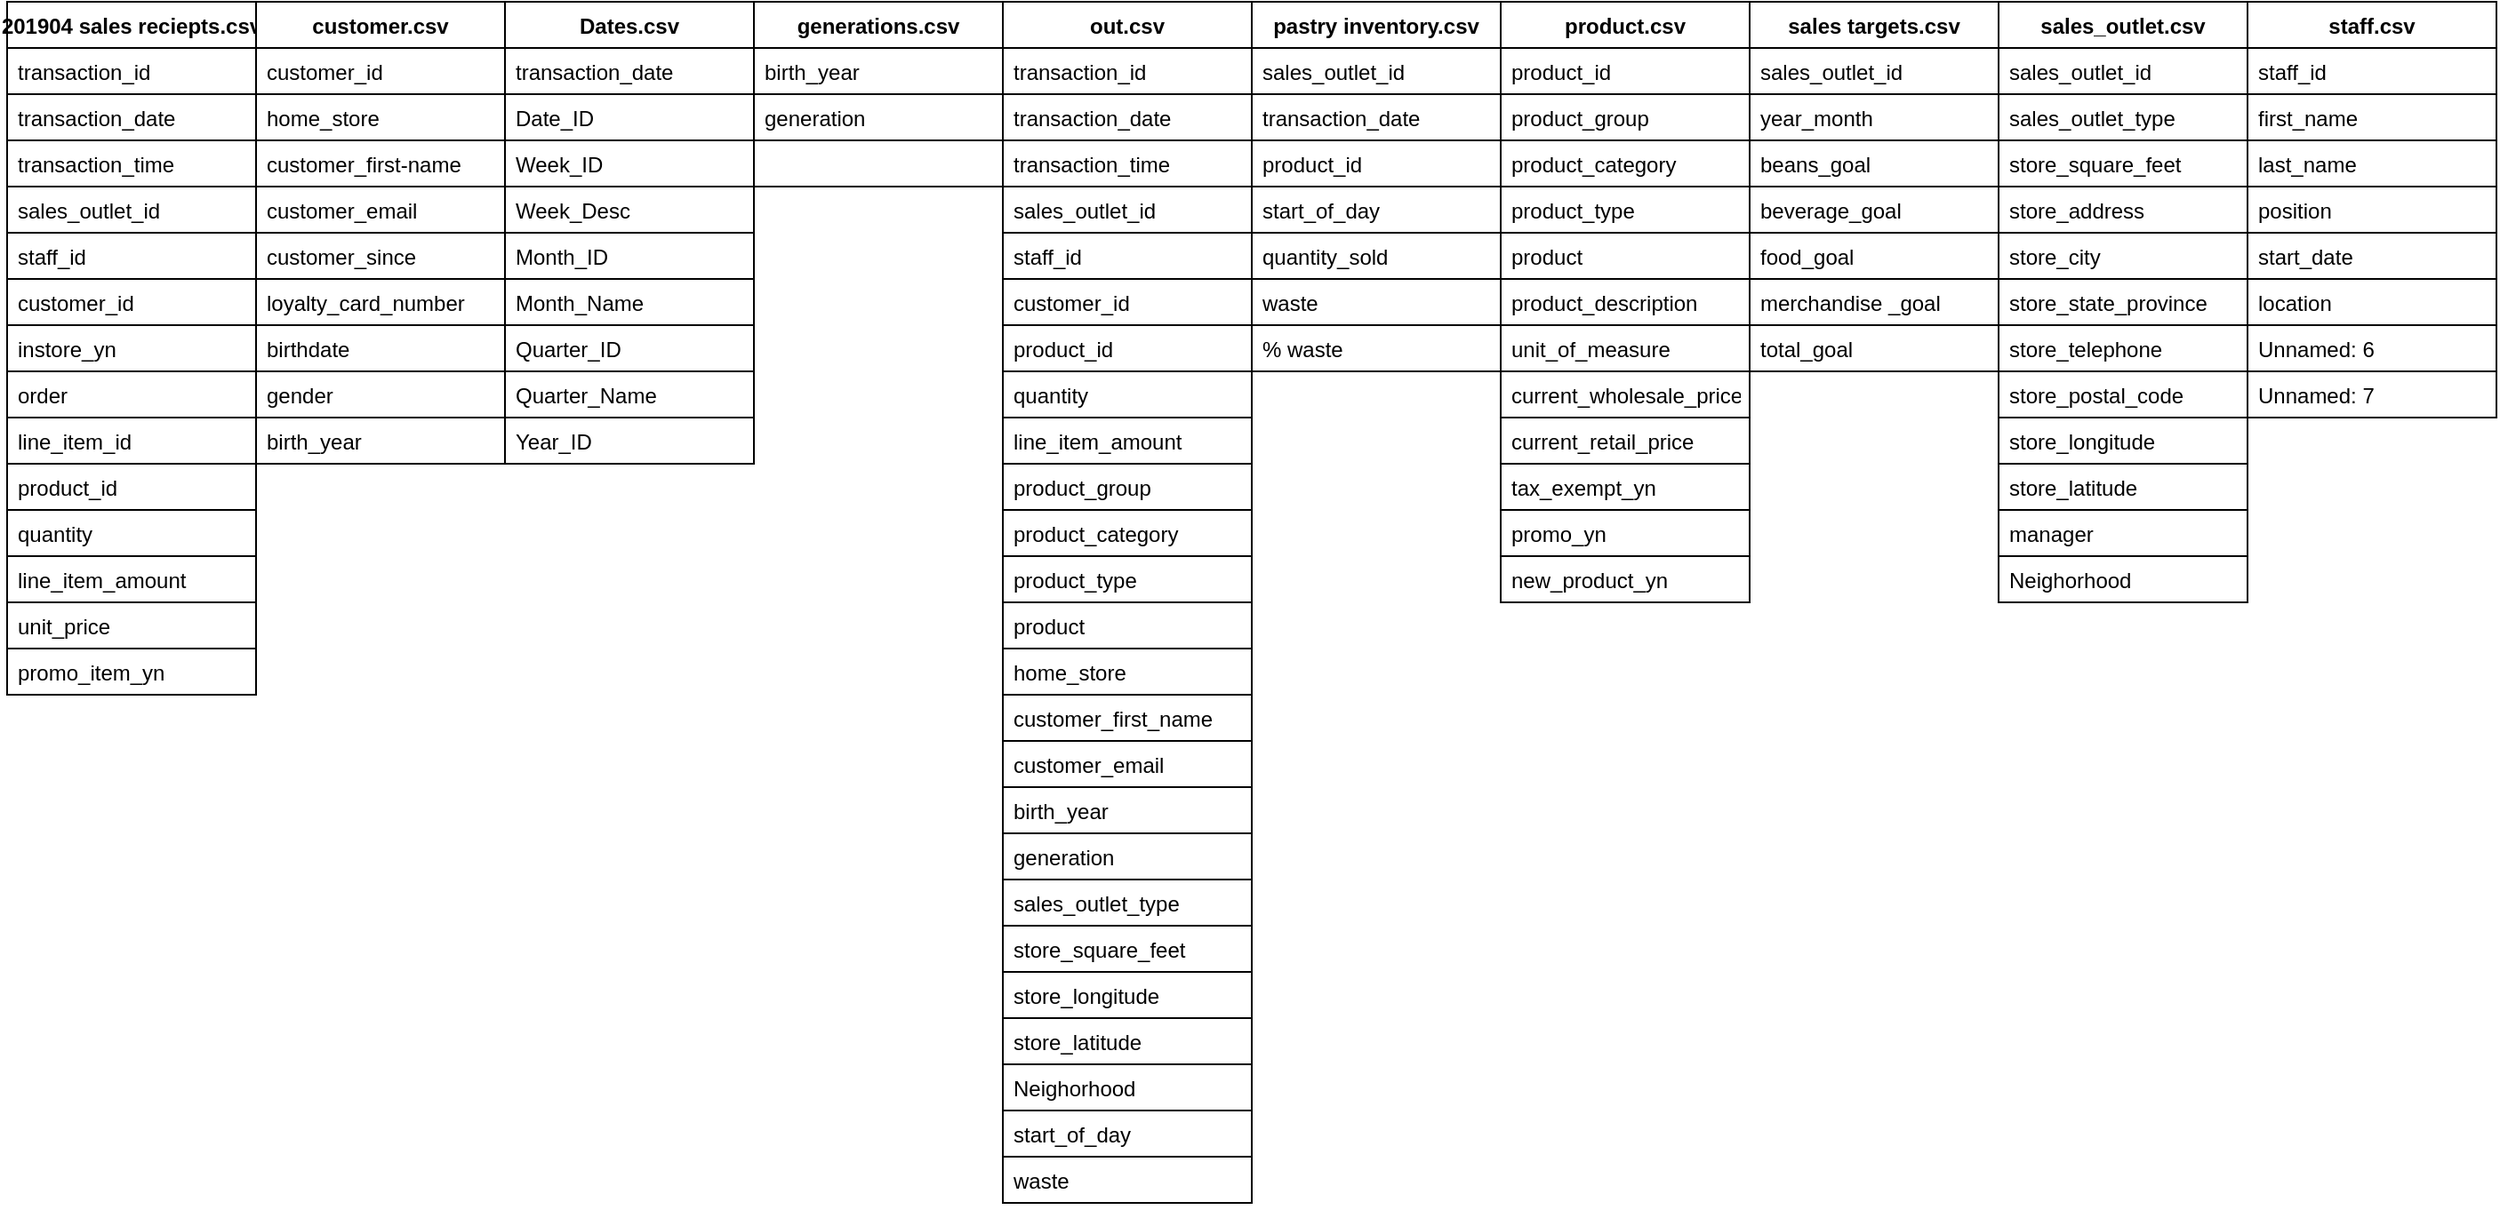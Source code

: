 <?xml version="1.0" ?>
<mxGraphModel dx="1422" dy="762" grid="1" gridSize="10" guides="1" tooltips="1" connect="1" arrows="1" fold="1" page="1" pageScale="1" pageWidth="850" pageHeight="1100" math="0" shadow="0">
	<root>
		<mxCell id="0"/>
		<mxCell id="1" parent="0"/>
		<mxCell parent="1" vertex="1" value="201904 sales reciepts.csv" id="id_201904 sales reciepts.csv" style="swimlane;fontStyle=1;align=center;verticalAlign=top;childLayout=stackLayout;horizontal=1;startSize=26;horizontalStack=0;resizeParent=1;resizeParentMax=0;resizeLast=0;collapsible=1;marginBottom=0;">
			<mxGeometry x="0" y="104" width="140" height="104" as="geometry"/>
		</mxCell>
		<mxCell id="id_201904 sales reciepts.csv-0" parent="id_201904 sales reciepts.csv" value="transaction_id" style="text;fillColor=none;align=left;verticalAlign=top;spacingLeft=4;spacingRight=4;overflow=hidden;rotatable=0;points=[[0,0.5],[1,0.5]];portConstraint=eastwest;strokeColor=#000000;" vertex="1">
			<mxGeometry y="26" width="140" height="26" as="geometry"/>
		</mxCell>
		<mxCell id="id_201904 sales reciepts.csv-1" parent="id_201904 sales reciepts.csv" value="transaction_date" style="text;fillColor=none;align=left;verticalAlign=top;spacingLeft=4;spacingRight=4;overflow=hidden;rotatable=0;points=[[0,0.5],[1,0.5]];portConstraint=eastwest;strokeColor=#000000;" vertex="1">
			<mxGeometry y="52" width="140" height="26" as="geometry"/>
		</mxCell>
		<mxCell id="id_201904 sales reciepts.csv-2" parent="id_201904 sales reciepts.csv" value="transaction_time" style="text;fillColor=none;align=left;verticalAlign=top;spacingLeft=4;spacingRight=4;overflow=hidden;rotatable=0;points=[[0,0.5],[1,0.5]];portConstraint=eastwest;strokeColor=#000000;" vertex="1">
			<mxGeometry y="78" width="140" height="26" as="geometry"/>
		</mxCell>
		<mxCell id="id_201904 sales reciepts.csv-3" parent="id_201904 sales reciepts.csv" value="sales_outlet_id" style="text;fillColor=none;align=left;verticalAlign=top;spacingLeft=4;spacingRight=4;overflow=hidden;rotatable=0;points=[[0,0.5],[1,0.5]];portConstraint=eastwest;strokeColor=#000000;" vertex="1">
			<mxGeometry y="104" width="140" height="26" as="geometry"/>
		</mxCell>
		<mxCell id="id_201904 sales reciepts.csv-4" parent="id_201904 sales reciepts.csv" value="staff_id" style="text;fillColor=none;align=left;verticalAlign=top;spacingLeft=4;spacingRight=4;overflow=hidden;rotatable=0;points=[[0,0.5],[1,0.5]];portConstraint=eastwest;strokeColor=#000000;" vertex="1">
			<mxGeometry y="130" width="140" height="26" as="geometry"/>
		</mxCell>
		<mxCell id="id_201904 sales reciepts.csv-5" parent="id_201904 sales reciepts.csv" value="customer_id" style="text;fillColor=none;align=left;verticalAlign=top;spacingLeft=4;spacingRight=4;overflow=hidden;rotatable=0;points=[[0,0.5],[1,0.5]];portConstraint=eastwest;strokeColor=#000000;" vertex="1">
			<mxGeometry y="156" width="140" height="26" as="geometry"/>
		</mxCell>
		<mxCell id="id_201904 sales reciepts.csv-6" parent="id_201904 sales reciepts.csv" value="instore_yn" style="text;fillColor=none;align=left;verticalAlign=top;spacingLeft=4;spacingRight=4;overflow=hidden;rotatable=0;points=[[0,0.5],[1,0.5]];portConstraint=eastwest;strokeColor=#000000;" vertex="1">
			<mxGeometry y="182" width="140" height="26" as="geometry"/>
		</mxCell>
		<mxCell id="id_201904 sales reciepts.csv-7" parent="id_201904 sales reciepts.csv" value="order" style="text;fillColor=none;align=left;verticalAlign=top;spacingLeft=4;spacingRight=4;overflow=hidden;rotatable=0;points=[[0,0.5],[1,0.5]];portConstraint=eastwest;strokeColor=#000000;" vertex="1">
			<mxGeometry y="208" width="140" height="26" as="geometry"/>
		</mxCell>
		<mxCell id="id_201904 sales reciepts.csv-8" parent="id_201904 sales reciepts.csv" value="line_item_id" style="text;fillColor=none;align=left;verticalAlign=top;spacingLeft=4;spacingRight=4;overflow=hidden;rotatable=0;points=[[0,0.5],[1,0.5]];portConstraint=eastwest;strokeColor=#000000;" vertex="1">
			<mxGeometry y="234" width="140" height="26" as="geometry"/>
		</mxCell>
		<mxCell id="id_201904 sales reciepts.csv-9" parent="id_201904 sales reciepts.csv" value="product_id" style="text;fillColor=none;align=left;verticalAlign=top;spacingLeft=4;spacingRight=4;overflow=hidden;rotatable=0;points=[[0,0.5],[1,0.5]];portConstraint=eastwest;strokeColor=#000000;" vertex="1">
			<mxGeometry y="260" width="140" height="26" as="geometry"/>
		</mxCell>
		<mxCell id="id_201904 sales reciepts.csv-10" parent="id_201904 sales reciepts.csv" value="quantity" style="text;fillColor=none;align=left;verticalAlign=top;spacingLeft=4;spacingRight=4;overflow=hidden;rotatable=0;points=[[0,0.5],[1,0.5]];portConstraint=eastwest;strokeColor=#000000;" vertex="1">
			<mxGeometry y="286" width="140" height="26" as="geometry"/>
		</mxCell>
		<mxCell id="id_201904 sales reciepts.csv-11" parent="id_201904 sales reciepts.csv" value="line_item_amount" style="text;fillColor=none;align=left;verticalAlign=top;spacingLeft=4;spacingRight=4;overflow=hidden;rotatable=0;points=[[0,0.5],[1,0.5]];portConstraint=eastwest;strokeColor=#000000;" vertex="1">
			<mxGeometry y="312" width="140" height="26" as="geometry"/>
		</mxCell>
		<mxCell id="id_201904 sales reciepts.csv-12" parent="id_201904 sales reciepts.csv" value="unit_price" style="text;fillColor=none;align=left;verticalAlign=top;spacingLeft=4;spacingRight=4;overflow=hidden;rotatable=0;points=[[0,0.5],[1,0.5]];portConstraint=eastwest;strokeColor=#000000;" vertex="1">
			<mxGeometry y="338" width="140" height="26" as="geometry"/>
		</mxCell>
		<mxCell id="id_201904 sales reciepts.csv-13" parent="id_201904 sales reciepts.csv" value="promo_item_yn" style="text;fillColor=none;align=left;verticalAlign=top;spacingLeft=4;spacingRight=4;overflow=hidden;rotatable=0;points=[[0,0.5],[1,0.5]];portConstraint=eastwest;strokeColor=#000000;" vertex="1">
			<mxGeometry y="364" width="140" height="26" as="geometry"/>
		</mxCell>
		<mxCell parent="1" vertex="1" value="customer.csv" id="id_customer.csv" style="swimlane;fontStyle=1;align=center;verticalAlign=top;childLayout=stackLayout;horizontal=1;startSize=26;horizontalStack=0;resizeParent=1;resizeParentMax=0;resizeLast=0;collapsible=1;marginBottom=0;">
			<mxGeometry x="140" y="104" width="140" height="104" as="geometry"/>
		</mxCell>
		<mxCell id="id_customer.csv-0" parent="id_customer.csv" value="customer_id" style="text;fillColor=none;align=left;verticalAlign=top;spacingLeft=4;spacingRight=4;overflow=hidden;rotatable=0;points=[[0,0.5],[1,0.5]];portConstraint=eastwest;strokeColor=#000000;" vertex="1">
			<mxGeometry y="26" width="140" height="26" as="geometry"/>
		</mxCell>
		<mxCell id="id_customer.csv-1" parent="id_customer.csv" value="home_store" style="text;fillColor=none;align=left;verticalAlign=top;spacingLeft=4;spacingRight=4;overflow=hidden;rotatable=0;points=[[0,0.5],[1,0.5]];portConstraint=eastwest;strokeColor=#000000;" vertex="1">
			<mxGeometry y="52" width="140" height="26" as="geometry"/>
		</mxCell>
		<mxCell id="id_customer.csv-2" parent="id_customer.csv" value="customer_first-name" style="text;fillColor=none;align=left;verticalAlign=top;spacingLeft=4;spacingRight=4;overflow=hidden;rotatable=0;points=[[0,0.5],[1,0.5]];portConstraint=eastwest;strokeColor=#000000;" vertex="1">
			<mxGeometry y="78" width="140" height="26" as="geometry"/>
		</mxCell>
		<mxCell id="id_customer.csv-3" parent="id_customer.csv" value="customer_email" style="text;fillColor=none;align=left;verticalAlign=top;spacingLeft=4;spacingRight=4;overflow=hidden;rotatable=0;points=[[0,0.5],[1,0.5]];portConstraint=eastwest;strokeColor=#000000;" vertex="1">
			<mxGeometry y="104" width="140" height="26" as="geometry"/>
		</mxCell>
		<mxCell id="id_customer.csv-4" parent="id_customer.csv" value="customer_since" style="text;fillColor=none;align=left;verticalAlign=top;spacingLeft=4;spacingRight=4;overflow=hidden;rotatable=0;points=[[0,0.5],[1,0.5]];portConstraint=eastwest;strokeColor=#000000;" vertex="1">
			<mxGeometry y="130" width="140" height="26" as="geometry"/>
		</mxCell>
		<mxCell id="id_customer.csv-5" parent="id_customer.csv" value="loyalty_card_number" style="text;fillColor=none;align=left;verticalAlign=top;spacingLeft=4;spacingRight=4;overflow=hidden;rotatable=0;points=[[0,0.5],[1,0.5]];portConstraint=eastwest;strokeColor=#000000;" vertex="1">
			<mxGeometry y="156" width="140" height="26" as="geometry"/>
		</mxCell>
		<mxCell id="id_customer.csv-6" parent="id_customer.csv" value="birthdate" style="text;fillColor=none;align=left;verticalAlign=top;spacingLeft=4;spacingRight=4;overflow=hidden;rotatable=0;points=[[0,0.5],[1,0.5]];portConstraint=eastwest;strokeColor=#000000;" vertex="1">
			<mxGeometry y="182" width="140" height="26" as="geometry"/>
		</mxCell>
		<mxCell id="id_customer.csv-7" parent="id_customer.csv" value="gender" style="text;fillColor=none;align=left;verticalAlign=top;spacingLeft=4;spacingRight=4;overflow=hidden;rotatable=0;points=[[0,0.5],[1,0.5]];portConstraint=eastwest;strokeColor=#000000;" vertex="1">
			<mxGeometry y="208" width="140" height="26" as="geometry"/>
		</mxCell>
		<mxCell id="id_customer.csv-8" parent="id_customer.csv" value="birth_year" style="text;fillColor=none;align=left;verticalAlign=top;spacingLeft=4;spacingRight=4;overflow=hidden;rotatable=0;points=[[0,0.5],[1,0.5]];portConstraint=eastwest;strokeColor=#000000;" vertex="1">
			<mxGeometry y="234" width="140" height="26" as="geometry"/>
		</mxCell>
		<mxCell parent="1" vertex="1" value="Dates.csv" id="id_Dates.csv" style="swimlane;fontStyle=1;align=center;verticalAlign=top;childLayout=stackLayout;horizontal=1;startSize=26;horizontalStack=0;resizeParent=1;resizeParentMax=0;resizeLast=0;collapsible=1;marginBottom=0;">
			<mxGeometry x="280" y="104" width="140" height="104" as="geometry"/>
		</mxCell>
		<mxCell id="id_Dates.csv-0" parent="id_Dates.csv" value="transaction_date" style="text;fillColor=none;align=left;verticalAlign=top;spacingLeft=4;spacingRight=4;overflow=hidden;rotatable=0;points=[[0,0.5],[1,0.5]];portConstraint=eastwest;strokeColor=#000000;" vertex="1">
			<mxGeometry y="26" width="140" height="26" as="geometry"/>
		</mxCell>
		<mxCell id="id_Dates.csv-1" parent="id_Dates.csv" value="Date_ID" style="text;fillColor=none;align=left;verticalAlign=top;spacingLeft=4;spacingRight=4;overflow=hidden;rotatable=0;points=[[0,0.5],[1,0.5]];portConstraint=eastwest;strokeColor=#000000;" vertex="1">
			<mxGeometry y="52" width="140" height="26" as="geometry"/>
		</mxCell>
		<mxCell id="id_Dates.csv-2" parent="id_Dates.csv" value="Week_ID" style="text;fillColor=none;align=left;verticalAlign=top;spacingLeft=4;spacingRight=4;overflow=hidden;rotatable=0;points=[[0,0.5],[1,0.5]];portConstraint=eastwest;strokeColor=#000000;" vertex="1">
			<mxGeometry y="78" width="140" height="26" as="geometry"/>
		</mxCell>
		<mxCell id="id_Dates.csv-3" parent="id_Dates.csv" value="Week_Desc" style="text;fillColor=none;align=left;verticalAlign=top;spacingLeft=4;spacingRight=4;overflow=hidden;rotatable=0;points=[[0,0.5],[1,0.5]];portConstraint=eastwest;strokeColor=#000000;" vertex="1">
			<mxGeometry y="104" width="140" height="26" as="geometry"/>
		</mxCell>
		<mxCell id="id_Dates.csv-4" parent="id_Dates.csv" value="Month_ID" style="text;fillColor=none;align=left;verticalAlign=top;spacingLeft=4;spacingRight=4;overflow=hidden;rotatable=0;points=[[0,0.5],[1,0.5]];portConstraint=eastwest;strokeColor=#000000;" vertex="1">
			<mxGeometry y="130" width="140" height="26" as="geometry"/>
		</mxCell>
		<mxCell id="id_Dates.csv-5" parent="id_Dates.csv" value="Month_Name" style="text;fillColor=none;align=left;verticalAlign=top;spacingLeft=4;spacingRight=4;overflow=hidden;rotatable=0;points=[[0,0.5],[1,0.5]];portConstraint=eastwest;strokeColor=#000000;" vertex="1">
			<mxGeometry y="156" width="140" height="26" as="geometry"/>
		</mxCell>
		<mxCell id="id_Dates.csv-6" parent="id_Dates.csv" value="Quarter_ID" style="text;fillColor=none;align=left;verticalAlign=top;spacingLeft=4;spacingRight=4;overflow=hidden;rotatable=0;points=[[0,0.5],[1,0.5]];portConstraint=eastwest;strokeColor=#000000;" vertex="1">
			<mxGeometry y="182" width="140" height="26" as="geometry"/>
		</mxCell>
		<mxCell id="id_Dates.csv-7" parent="id_Dates.csv" value="Quarter_Name" style="text;fillColor=none;align=left;verticalAlign=top;spacingLeft=4;spacingRight=4;overflow=hidden;rotatable=0;points=[[0,0.5],[1,0.5]];portConstraint=eastwest;strokeColor=#000000;" vertex="1">
			<mxGeometry y="208" width="140" height="26" as="geometry"/>
		</mxCell>
		<mxCell id="id_Dates.csv-8" parent="id_Dates.csv" value="Year_ID" style="text;fillColor=none;align=left;verticalAlign=top;spacingLeft=4;spacingRight=4;overflow=hidden;rotatable=0;points=[[0,0.5],[1,0.5]];portConstraint=eastwest;strokeColor=#000000;" vertex="1">
			<mxGeometry y="234" width="140" height="26" as="geometry"/>
		</mxCell>
		<mxCell parent="1" vertex="1" value="generations.csv" id="id_generations.csv" style="swimlane;fontStyle=1;align=center;verticalAlign=top;childLayout=stackLayout;horizontal=1;startSize=26;horizontalStack=0;resizeParent=1;resizeParentMax=0;resizeLast=0;collapsible=1;marginBottom=0;">
			<mxGeometry x="420" y="104" width="140" height="104" as="geometry"/>
		</mxCell>
		<mxCell id="id_generations.csv-0" parent="id_generations.csv" value="birth_year" style="text;fillColor=none;align=left;verticalAlign=top;spacingLeft=4;spacingRight=4;overflow=hidden;rotatable=0;points=[[0,0.5],[1,0.5]];portConstraint=eastwest;strokeColor=#000000;" vertex="1">
			<mxGeometry y="26" width="140" height="26" as="geometry"/>
		</mxCell>
		<mxCell id="id_generations.csv-1" parent="id_generations.csv" value="generation" style="text;fillColor=none;align=left;verticalAlign=top;spacingLeft=4;spacingRight=4;overflow=hidden;rotatable=0;points=[[0,0.5],[1,0.5]];portConstraint=eastwest;strokeColor=#000000;" vertex="1">
			<mxGeometry y="52" width="140" height="26" as="geometry"/>
		</mxCell>
		<mxCell parent="1" vertex="1" value="out.csv" id="id_out.csv" style="swimlane;fontStyle=1;align=center;verticalAlign=top;childLayout=stackLayout;horizontal=1;startSize=26;horizontalStack=0;resizeParent=1;resizeParentMax=0;resizeLast=0;collapsible=1;marginBottom=0;">
			<mxGeometry x="560" y="104" width="140" height="104" as="geometry"/>
		</mxCell>
		<mxCell id="id_out.csv-0" parent="id_out.csv" value="transaction_id" style="text;fillColor=none;align=left;verticalAlign=top;spacingLeft=4;spacingRight=4;overflow=hidden;rotatable=0;points=[[0,0.5],[1,0.5]];portConstraint=eastwest;strokeColor=#000000;" vertex="1">
			<mxGeometry y="26" width="140" height="26" as="geometry"/>
		</mxCell>
		<mxCell id="id_out.csv-1" parent="id_out.csv" value="transaction_date" style="text;fillColor=none;align=left;verticalAlign=top;spacingLeft=4;spacingRight=4;overflow=hidden;rotatable=0;points=[[0,0.5],[1,0.5]];portConstraint=eastwest;strokeColor=#000000;" vertex="1">
			<mxGeometry y="52" width="140" height="26" as="geometry"/>
		</mxCell>
		<mxCell id="id_out.csv-2" parent="id_out.csv" value="transaction_time" style="text;fillColor=none;align=left;verticalAlign=top;spacingLeft=4;spacingRight=4;overflow=hidden;rotatable=0;points=[[0,0.5],[1,0.5]];portConstraint=eastwest;strokeColor=#000000;" vertex="1">
			<mxGeometry y="78" width="140" height="26" as="geometry"/>
		</mxCell>
		<mxCell id="id_out.csv-3" parent="id_out.csv" value="sales_outlet_id" style="text;fillColor=none;align=left;verticalAlign=top;spacingLeft=4;spacingRight=4;overflow=hidden;rotatable=0;points=[[0,0.5],[1,0.5]];portConstraint=eastwest;strokeColor=#000000;" vertex="1">
			<mxGeometry y="104" width="140" height="26" as="geometry"/>
		</mxCell>
		<mxCell id="id_out.csv-4" parent="id_out.csv" value="staff_id" style="text;fillColor=none;align=left;verticalAlign=top;spacingLeft=4;spacingRight=4;overflow=hidden;rotatable=0;points=[[0,0.5],[1,0.5]];portConstraint=eastwest;strokeColor=#000000;" vertex="1">
			<mxGeometry y="130" width="140" height="26" as="geometry"/>
		</mxCell>
		<mxCell id="id_out.csv-5" parent="id_out.csv" value="customer_id" style="text;fillColor=none;align=left;verticalAlign=top;spacingLeft=4;spacingRight=4;overflow=hidden;rotatable=0;points=[[0,0.5],[1,0.5]];portConstraint=eastwest;strokeColor=#000000;" vertex="1">
			<mxGeometry y="156" width="140" height="26" as="geometry"/>
		</mxCell>
		<mxCell id="id_out.csv-6" parent="id_out.csv" value="product_id" style="text;fillColor=none;align=left;verticalAlign=top;spacingLeft=4;spacingRight=4;overflow=hidden;rotatable=0;points=[[0,0.5],[1,0.5]];portConstraint=eastwest;strokeColor=#000000;" vertex="1">
			<mxGeometry y="182" width="140" height="26" as="geometry"/>
		</mxCell>
		<mxCell id="id_out.csv-7" parent="id_out.csv" value="quantity" style="text;fillColor=none;align=left;verticalAlign=top;spacingLeft=4;spacingRight=4;overflow=hidden;rotatable=0;points=[[0,0.5],[1,0.5]];portConstraint=eastwest;strokeColor=#000000;" vertex="1">
			<mxGeometry y="208" width="140" height="26" as="geometry"/>
		</mxCell>
		<mxCell id="id_out.csv-8" parent="id_out.csv" value="line_item_amount" style="text;fillColor=none;align=left;verticalAlign=top;spacingLeft=4;spacingRight=4;overflow=hidden;rotatable=0;points=[[0,0.5],[1,0.5]];portConstraint=eastwest;strokeColor=#000000;" vertex="1">
			<mxGeometry y="234" width="140" height="26" as="geometry"/>
		</mxCell>
		<mxCell id="id_out.csv-9" parent="id_out.csv" value="product_group" style="text;fillColor=none;align=left;verticalAlign=top;spacingLeft=4;spacingRight=4;overflow=hidden;rotatable=0;points=[[0,0.5],[1,0.5]];portConstraint=eastwest;strokeColor=#000000;" vertex="1">
			<mxGeometry y="260" width="140" height="26" as="geometry"/>
		</mxCell>
		<mxCell id="id_out.csv-10" parent="id_out.csv" value="product_category" style="text;fillColor=none;align=left;verticalAlign=top;spacingLeft=4;spacingRight=4;overflow=hidden;rotatable=0;points=[[0,0.5],[1,0.5]];portConstraint=eastwest;strokeColor=#000000;" vertex="1">
			<mxGeometry y="286" width="140" height="26" as="geometry"/>
		</mxCell>
		<mxCell id="id_out.csv-11" parent="id_out.csv" value="product_type" style="text;fillColor=none;align=left;verticalAlign=top;spacingLeft=4;spacingRight=4;overflow=hidden;rotatable=0;points=[[0,0.5],[1,0.5]];portConstraint=eastwest;strokeColor=#000000;" vertex="1">
			<mxGeometry y="312" width="140" height="26" as="geometry"/>
		</mxCell>
		<mxCell id="id_out.csv-12" parent="id_out.csv" value="product" style="text;fillColor=none;align=left;verticalAlign=top;spacingLeft=4;spacingRight=4;overflow=hidden;rotatable=0;points=[[0,0.5],[1,0.5]];portConstraint=eastwest;strokeColor=#000000;" vertex="1">
			<mxGeometry y="338" width="140" height="26" as="geometry"/>
		</mxCell>
		<mxCell id="id_out.csv-13" parent="id_out.csv" value="home_store" style="text;fillColor=none;align=left;verticalAlign=top;spacingLeft=4;spacingRight=4;overflow=hidden;rotatable=0;points=[[0,0.5],[1,0.5]];portConstraint=eastwest;strokeColor=#000000;" vertex="1">
			<mxGeometry y="364" width="140" height="26" as="geometry"/>
		</mxCell>
		<mxCell id="id_out.csv-14" parent="id_out.csv" value="customer_first_name" style="text;fillColor=none;align=left;verticalAlign=top;spacingLeft=4;spacingRight=4;overflow=hidden;rotatable=0;points=[[0,0.5],[1,0.5]];portConstraint=eastwest;strokeColor=#000000;" vertex="1">
			<mxGeometry y="390" width="140" height="26" as="geometry"/>
		</mxCell>
		<mxCell id="id_out.csv-15" parent="id_out.csv" value="customer_email" style="text;fillColor=none;align=left;verticalAlign=top;spacingLeft=4;spacingRight=4;overflow=hidden;rotatable=0;points=[[0,0.5],[1,0.5]];portConstraint=eastwest;strokeColor=#000000;" vertex="1">
			<mxGeometry y="416" width="140" height="26" as="geometry"/>
		</mxCell>
		<mxCell id="id_out.csv-16" parent="id_out.csv" value="birth_year" style="text;fillColor=none;align=left;verticalAlign=top;spacingLeft=4;spacingRight=4;overflow=hidden;rotatable=0;points=[[0,0.5],[1,0.5]];portConstraint=eastwest;strokeColor=#000000;" vertex="1">
			<mxGeometry y="442" width="140" height="26" as="geometry"/>
		</mxCell>
		<mxCell id="id_out.csv-17" parent="id_out.csv" value="generation" style="text;fillColor=none;align=left;verticalAlign=top;spacingLeft=4;spacingRight=4;overflow=hidden;rotatable=0;points=[[0,0.5],[1,0.5]];portConstraint=eastwest;strokeColor=#000000;" vertex="1">
			<mxGeometry y="468" width="140" height="26" as="geometry"/>
		</mxCell>
		<mxCell id="id_out.csv-18" parent="id_out.csv" value="sales_outlet_type" style="text;fillColor=none;align=left;verticalAlign=top;spacingLeft=4;spacingRight=4;overflow=hidden;rotatable=0;points=[[0,0.5],[1,0.5]];portConstraint=eastwest;strokeColor=#000000;" vertex="1">
			<mxGeometry y="494" width="140" height="26" as="geometry"/>
		</mxCell>
		<mxCell id="id_out.csv-19" parent="id_out.csv" value="store_square_feet" style="text;fillColor=none;align=left;verticalAlign=top;spacingLeft=4;spacingRight=4;overflow=hidden;rotatable=0;points=[[0,0.5],[1,0.5]];portConstraint=eastwest;strokeColor=#000000;" vertex="1">
			<mxGeometry y="520" width="140" height="26" as="geometry"/>
		</mxCell>
		<mxCell id="id_out.csv-20" parent="id_out.csv" value="store_longitude" style="text;fillColor=none;align=left;verticalAlign=top;spacingLeft=4;spacingRight=4;overflow=hidden;rotatable=0;points=[[0,0.5],[1,0.5]];portConstraint=eastwest;strokeColor=#000000;" vertex="1">
			<mxGeometry y="546" width="140" height="26" as="geometry"/>
		</mxCell>
		<mxCell id="id_out.csv-21" parent="id_out.csv" value="store_latitude" style="text;fillColor=none;align=left;verticalAlign=top;spacingLeft=4;spacingRight=4;overflow=hidden;rotatable=0;points=[[0,0.5],[1,0.5]];portConstraint=eastwest;strokeColor=#000000;" vertex="1">
			<mxGeometry y="572" width="140" height="26" as="geometry"/>
		</mxCell>
		<mxCell id="id_out.csv-22" parent="id_out.csv" value="Neighorhood" style="text;fillColor=none;align=left;verticalAlign=top;spacingLeft=4;spacingRight=4;overflow=hidden;rotatable=0;points=[[0,0.5],[1,0.5]];portConstraint=eastwest;strokeColor=#000000;" vertex="1">
			<mxGeometry y="598" width="140" height="26" as="geometry"/>
		</mxCell>
		<mxCell id="id_out.csv-23" parent="id_out.csv" value="start_of_day" style="text;fillColor=none;align=left;verticalAlign=top;spacingLeft=4;spacingRight=4;overflow=hidden;rotatable=0;points=[[0,0.5],[1,0.5]];portConstraint=eastwest;strokeColor=#000000;" vertex="1">
			<mxGeometry y="624" width="140" height="26" as="geometry"/>
		</mxCell>
		<mxCell id="id_out.csv-24" parent="id_out.csv" value="waste" style="text;fillColor=none;align=left;verticalAlign=top;spacingLeft=4;spacingRight=4;overflow=hidden;rotatable=0;points=[[0,0.5],[1,0.5]];portConstraint=eastwest;strokeColor=#000000;" vertex="1">
			<mxGeometry y="650" width="140" height="26" as="geometry"/>
		</mxCell>
		<mxCell parent="1" vertex="1" value="pastry inventory.csv" id="id_pastry inventory.csv" style="swimlane;fontStyle=1;align=center;verticalAlign=top;childLayout=stackLayout;horizontal=1;startSize=26;horizontalStack=0;resizeParent=1;resizeParentMax=0;resizeLast=0;collapsible=1;marginBottom=0;">
			<mxGeometry x="700" y="104" width="140" height="104" as="geometry"/>
		</mxCell>
		<mxCell id="id_pastry inventory.csv-0" parent="id_pastry inventory.csv" value="sales_outlet_id" style="text;fillColor=none;align=left;verticalAlign=top;spacingLeft=4;spacingRight=4;overflow=hidden;rotatable=0;points=[[0,0.5],[1,0.5]];portConstraint=eastwest;strokeColor=#000000;" vertex="1">
			<mxGeometry y="26" width="140" height="26" as="geometry"/>
		</mxCell>
		<mxCell id="id_pastry inventory.csv-1" parent="id_pastry inventory.csv" value="transaction_date" style="text;fillColor=none;align=left;verticalAlign=top;spacingLeft=4;spacingRight=4;overflow=hidden;rotatable=0;points=[[0,0.5],[1,0.5]];portConstraint=eastwest;strokeColor=#000000;" vertex="1">
			<mxGeometry y="52" width="140" height="26" as="geometry"/>
		</mxCell>
		<mxCell id="id_pastry inventory.csv-2" parent="id_pastry inventory.csv" value="product_id" style="text;fillColor=none;align=left;verticalAlign=top;spacingLeft=4;spacingRight=4;overflow=hidden;rotatable=0;points=[[0,0.5],[1,0.5]];portConstraint=eastwest;strokeColor=#000000;" vertex="1">
			<mxGeometry y="78" width="140" height="26" as="geometry"/>
		</mxCell>
		<mxCell id="id_pastry inventory.csv-3" parent="id_pastry inventory.csv" value="start_of_day" style="text;fillColor=none;align=left;verticalAlign=top;spacingLeft=4;spacingRight=4;overflow=hidden;rotatable=0;points=[[0,0.5],[1,0.5]];portConstraint=eastwest;strokeColor=#000000;" vertex="1">
			<mxGeometry y="104" width="140" height="26" as="geometry"/>
		</mxCell>
		<mxCell id="id_pastry inventory.csv-4" parent="id_pastry inventory.csv" value="quantity_sold" style="text;fillColor=none;align=left;verticalAlign=top;spacingLeft=4;spacingRight=4;overflow=hidden;rotatable=0;points=[[0,0.5],[1,0.5]];portConstraint=eastwest;strokeColor=#000000;" vertex="1">
			<mxGeometry y="130" width="140" height="26" as="geometry"/>
		</mxCell>
		<mxCell id="id_pastry inventory.csv-5" parent="id_pastry inventory.csv" value="waste" style="text;fillColor=none;align=left;verticalAlign=top;spacingLeft=4;spacingRight=4;overflow=hidden;rotatable=0;points=[[0,0.5],[1,0.5]];portConstraint=eastwest;strokeColor=#000000;" vertex="1">
			<mxGeometry y="156" width="140" height="26" as="geometry"/>
		</mxCell>
		<mxCell id="id_pastry inventory.csv-6" parent="id_pastry inventory.csv" value="% waste" style="text;fillColor=none;align=left;verticalAlign=top;spacingLeft=4;spacingRight=4;overflow=hidden;rotatable=0;points=[[0,0.5],[1,0.5]];portConstraint=eastwest;strokeColor=#000000;" vertex="1">
			<mxGeometry y="182" width="140" height="26" as="geometry"/>
		</mxCell>
		<mxCell parent="1" vertex="1" value="product.csv" id="id_product.csv" style="swimlane;fontStyle=1;align=center;verticalAlign=top;childLayout=stackLayout;horizontal=1;startSize=26;horizontalStack=0;resizeParent=1;resizeParentMax=0;resizeLast=0;collapsible=1;marginBottom=0;">
			<mxGeometry x="840" y="104" width="140" height="104" as="geometry"/>
		</mxCell>
		<mxCell id="id_product.csv-0" parent="id_product.csv" value="product_id" style="text;fillColor=none;align=left;verticalAlign=top;spacingLeft=4;spacingRight=4;overflow=hidden;rotatable=0;points=[[0,0.5],[1,0.5]];portConstraint=eastwest;strokeColor=#000000;" vertex="1">
			<mxGeometry y="26" width="140" height="26" as="geometry"/>
		</mxCell>
		<mxCell id="id_product.csv-1" parent="id_product.csv" value="product_group" style="text;fillColor=none;align=left;verticalAlign=top;spacingLeft=4;spacingRight=4;overflow=hidden;rotatable=0;points=[[0,0.5],[1,0.5]];portConstraint=eastwest;strokeColor=#000000;" vertex="1">
			<mxGeometry y="52" width="140" height="26" as="geometry"/>
		</mxCell>
		<mxCell id="id_product.csv-2" parent="id_product.csv" value="product_category" style="text;fillColor=none;align=left;verticalAlign=top;spacingLeft=4;spacingRight=4;overflow=hidden;rotatable=0;points=[[0,0.5],[1,0.5]];portConstraint=eastwest;strokeColor=#000000;" vertex="1">
			<mxGeometry y="78" width="140" height="26" as="geometry"/>
		</mxCell>
		<mxCell id="id_product.csv-3" parent="id_product.csv" value="product_type" style="text;fillColor=none;align=left;verticalAlign=top;spacingLeft=4;spacingRight=4;overflow=hidden;rotatable=0;points=[[0,0.5],[1,0.5]];portConstraint=eastwest;strokeColor=#000000;" vertex="1">
			<mxGeometry y="104" width="140" height="26" as="geometry"/>
		</mxCell>
		<mxCell id="id_product.csv-4" parent="id_product.csv" value="product" style="text;fillColor=none;align=left;verticalAlign=top;spacingLeft=4;spacingRight=4;overflow=hidden;rotatable=0;points=[[0,0.5],[1,0.5]];portConstraint=eastwest;strokeColor=#000000;" vertex="1">
			<mxGeometry y="130" width="140" height="26" as="geometry"/>
		</mxCell>
		<mxCell id="id_product.csv-5" parent="id_product.csv" value="product_description" style="text;fillColor=none;align=left;verticalAlign=top;spacingLeft=4;spacingRight=4;overflow=hidden;rotatable=0;points=[[0,0.5],[1,0.5]];portConstraint=eastwest;strokeColor=#000000;" vertex="1">
			<mxGeometry y="156" width="140" height="26" as="geometry"/>
		</mxCell>
		<mxCell id="id_product.csv-6" parent="id_product.csv" value="unit_of_measure" style="text;fillColor=none;align=left;verticalAlign=top;spacingLeft=4;spacingRight=4;overflow=hidden;rotatable=0;points=[[0,0.5],[1,0.5]];portConstraint=eastwest;strokeColor=#000000;" vertex="1">
			<mxGeometry y="182" width="140" height="26" as="geometry"/>
		</mxCell>
		<mxCell id="id_product.csv-7" parent="id_product.csv" value="current_wholesale_price" style="text;fillColor=none;align=left;verticalAlign=top;spacingLeft=4;spacingRight=4;overflow=hidden;rotatable=0;points=[[0,0.5],[1,0.5]];portConstraint=eastwest;strokeColor=#000000;" vertex="1">
			<mxGeometry y="208" width="140" height="26" as="geometry"/>
		</mxCell>
		<mxCell id="id_product.csv-8" parent="id_product.csv" value="current_retail_price" style="text;fillColor=none;align=left;verticalAlign=top;spacingLeft=4;spacingRight=4;overflow=hidden;rotatable=0;points=[[0,0.5],[1,0.5]];portConstraint=eastwest;strokeColor=#000000;" vertex="1">
			<mxGeometry y="234" width="140" height="26" as="geometry"/>
		</mxCell>
		<mxCell id="id_product.csv-9" parent="id_product.csv" value="tax_exempt_yn" style="text;fillColor=none;align=left;verticalAlign=top;spacingLeft=4;spacingRight=4;overflow=hidden;rotatable=0;points=[[0,0.5],[1,0.5]];portConstraint=eastwest;strokeColor=#000000;" vertex="1">
			<mxGeometry y="260" width="140" height="26" as="geometry"/>
		</mxCell>
		<mxCell id="id_product.csv-10" parent="id_product.csv" value="promo_yn" style="text;fillColor=none;align=left;verticalAlign=top;spacingLeft=4;spacingRight=4;overflow=hidden;rotatable=0;points=[[0,0.5],[1,0.5]];portConstraint=eastwest;strokeColor=#000000;" vertex="1">
			<mxGeometry y="286" width="140" height="26" as="geometry"/>
		</mxCell>
		<mxCell id="id_product.csv-11" parent="id_product.csv" value="new_product_yn" style="text;fillColor=none;align=left;verticalAlign=top;spacingLeft=4;spacingRight=4;overflow=hidden;rotatable=0;points=[[0,0.5],[1,0.5]];portConstraint=eastwest;strokeColor=#000000;" vertex="1">
			<mxGeometry y="312" width="140" height="26" as="geometry"/>
		</mxCell>
		<mxCell parent="1" vertex="1" value="sales targets.csv" id="id_sales targets.csv" style="swimlane;fontStyle=1;align=center;verticalAlign=top;childLayout=stackLayout;horizontal=1;startSize=26;horizontalStack=0;resizeParent=1;resizeParentMax=0;resizeLast=0;collapsible=1;marginBottom=0;">
			<mxGeometry x="980" y="104" width="140" height="104" as="geometry"/>
		</mxCell>
		<mxCell id="id_sales targets.csv-0" parent="id_sales targets.csv" value="sales_outlet_id" style="text;fillColor=none;align=left;verticalAlign=top;spacingLeft=4;spacingRight=4;overflow=hidden;rotatable=0;points=[[0,0.5],[1,0.5]];portConstraint=eastwest;strokeColor=#000000;" vertex="1">
			<mxGeometry y="26" width="140" height="26" as="geometry"/>
		</mxCell>
		<mxCell id="id_sales targets.csv-1" parent="id_sales targets.csv" value="year_month" style="text;fillColor=none;align=left;verticalAlign=top;spacingLeft=4;spacingRight=4;overflow=hidden;rotatable=0;points=[[0,0.5],[1,0.5]];portConstraint=eastwest;strokeColor=#000000;" vertex="1">
			<mxGeometry y="52" width="140" height="26" as="geometry"/>
		</mxCell>
		<mxCell id="id_sales targets.csv-2" parent="id_sales targets.csv" value="beans_goal" style="text;fillColor=none;align=left;verticalAlign=top;spacingLeft=4;spacingRight=4;overflow=hidden;rotatable=0;points=[[0,0.5],[1,0.5]];portConstraint=eastwest;strokeColor=#000000;" vertex="1">
			<mxGeometry y="78" width="140" height="26" as="geometry"/>
		</mxCell>
		<mxCell id="id_sales targets.csv-3" parent="id_sales targets.csv" value="beverage_goal" style="text;fillColor=none;align=left;verticalAlign=top;spacingLeft=4;spacingRight=4;overflow=hidden;rotatable=0;points=[[0,0.5],[1,0.5]];portConstraint=eastwest;strokeColor=#000000;" vertex="1">
			<mxGeometry y="104" width="140" height="26" as="geometry"/>
		</mxCell>
		<mxCell id="id_sales targets.csv-4" parent="id_sales targets.csv" value="food_goal" style="text;fillColor=none;align=left;verticalAlign=top;spacingLeft=4;spacingRight=4;overflow=hidden;rotatable=0;points=[[0,0.5],[1,0.5]];portConstraint=eastwest;strokeColor=#000000;" vertex="1">
			<mxGeometry y="130" width="140" height="26" as="geometry"/>
		</mxCell>
		<mxCell id="id_sales targets.csv-5" parent="id_sales targets.csv" value="merchandise _goal" style="text;fillColor=none;align=left;verticalAlign=top;spacingLeft=4;spacingRight=4;overflow=hidden;rotatable=0;points=[[0,0.5],[1,0.5]];portConstraint=eastwest;strokeColor=#000000;" vertex="1">
			<mxGeometry y="156" width="140" height="26" as="geometry"/>
		</mxCell>
		<mxCell id="id_sales targets.csv-6" parent="id_sales targets.csv" value="total_goal" style="text;fillColor=none;align=left;verticalAlign=top;spacingLeft=4;spacingRight=4;overflow=hidden;rotatable=0;points=[[0,0.5],[1,0.5]];portConstraint=eastwest;strokeColor=#000000;" vertex="1">
			<mxGeometry y="182" width="140" height="26" as="geometry"/>
		</mxCell>
		<mxCell parent="1" vertex="1" value="sales_outlet.csv" id="id_sales_outlet.csv" style="swimlane;fontStyle=1;align=center;verticalAlign=top;childLayout=stackLayout;horizontal=1;startSize=26;horizontalStack=0;resizeParent=1;resizeParentMax=0;resizeLast=0;collapsible=1;marginBottom=0;">
			<mxGeometry x="1120" y="104" width="140" height="104" as="geometry"/>
		</mxCell>
		<mxCell id="id_sales_outlet.csv-0" parent="id_sales_outlet.csv" value="sales_outlet_id" style="text;fillColor=none;align=left;verticalAlign=top;spacingLeft=4;spacingRight=4;overflow=hidden;rotatable=0;points=[[0,0.5],[1,0.5]];portConstraint=eastwest;strokeColor=#000000;" vertex="1">
			<mxGeometry y="26" width="140" height="26" as="geometry"/>
		</mxCell>
		<mxCell id="id_sales_outlet.csv-1" parent="id_sales_outlet.csv" value="sales_outlet_type" style="text;fillColor=none;align=left;verticalAlign=top;spacingLeft=4;spacingRight=4;overflow=hidden;rotatable=0;points=[[0,0.5],[1,0.5]];portConstraint=eastwest;strokeColor=#000000;" vertex="1">
			<mxGeometry y="52" width="140" height="26" as="geometry"/>
		</mxCell>
		<mxCell id="id_sales_outlet.csv-2" parent="id_sales_outlet.csv" value="store_square_feet" style="text;fillColor=none;align=left;verticalAlign=top;spacingLeft=4;spacingRight=4;overflow=hidden;rotatable=0;points=[[0,0.5],[1,0.5]];portConstraint=eastwest;strokeColor=#000000;" vertex="1">
			<mxGeometry y="78" width="140" height="26" as="geometry"/>
		</mxCell>
		<mxCell id="id_sales_outlet.csv-3" parent="id_sales_outlet.csv" value="store_address" style="text;fillColor=none;align=left;verticalAlign=top;spacingLeft=4;spacingRight=4;overflow=hidden;rotatable=0;points=[[0,0.5],[1,0.5]];portConstraint=eastwest;strokeColor=#000000;" vertex="1">
			<mxGeometry y="104" width="140" height="26" as="geometry"/>
		</mxCell>
		<mxCell id="id_sales_outlet.csv-4" parent="id_sales_outlet.csv" value="store_city" style="text;fillColor=none;align=left;verticalAlign=top;spacingLeft=4;spacingRight=4;overflow=hidden;rotatable=0;points=[[0,0.5],[1,0.5]];portConstraint=eastwest;strokeColor=#000000;" vertex="1">
			<mxGeometry y="130" width="140" height="26" as="geometry"/>
		</mxCell>
		<mxCell id="id_sales_outlet.csv-5" parent="id_sales_outlet.csv" value="store_state_province" style="text;fillColor=none;align=left;verticalAlign=top;spacingLeft=4;spacingRight=4;overflow=hidden;rotatable=0;points=[[0,0.5],[1,0.5]];portConstraint=eastwest;strokeColor=#000000;" vertex="1">
			<mxGeometry y="156" width="140" height="26" as="geometry"/>
		</mxCell>
		<mxCell id="id_sales_outlet.csv-6" parent="id_sales_outlet.csv" value="store_telephone" style="text;fillColor=none;align=left;verticalAlign=top;spacingLeft=4;spacingRight=4;overflow=hidden;rotatable=0;points=[[0,0.5],[1,0.5]];portConstraint=eastwest;strokeColor=#000000;" vertex="1">
			<mxGeometry y="182" width="140" height="26" as="geometry"/>
		</mxCell>
		<mxCell id="id_sales_outlet.csv-7" parent="id_sales_outlet.csv" value="store_postal_code" style="text;fillColor=none;align=left;verticalAlign=top;spacingLeft=4;spacingRight=4;overflow=hidden;rotatable=0;points=[[0,0.5],[1,0.5]];portConstraint=eastwest;strokeColor=#000000;" vertex="1">
			<mxGeometry y="208" width="140" height="26" as="geometry"/>
		</mxCell>
		<mxCell id="id_sales_outlet.csv-8" parent="id_sales_outlet.csv" value="store_longitude" style="text;fillColor=none;align=left;verticalAlign=top;spacingLeft=4;spacingRight=4;overflow=hidden;rotatable=0;points=[[0,0.5],[1,0.5]];portConstraint=eastwest;strokeColor=#000000;" vertex="1">
			<mxGeometry y="234" width="140" height="26" as="geometry"/>
		</mxCell>
		<mxCell id="id_sales_outlet.csv-9" parent="id_sales_outlet.csv" value="store_latitude" style="text;fillColor=none;align=left;verticalAlign=top;spacingLeft=4;spacingRight=4;overflow=hidden;rotatable=0;points=[[0,0.5],[1,0.5]];portConstraint=eastwest;strokeColor=#000000;" vertex="1">
			<mxGeometry y="260" width="140" height="26" as="geometry"/>
		</mxCell>
		<mxCell id="id_sales_outlet.csv-10" parent="id_sales_outlet.csv" value="manager" style="text;fillColor=none;align=left;verticalAlign=top;spacingLeft=4;spacingRight=4;overflow=hidden;rotatable=0;points=[[0,0.5],[1,0.5]];portConstraint=eastwest;strokeColor=#000000;" vertex="1">
			<mxGeometry y="286" width="140" height="26" as="geometry"/>
		</mxCell>
		<mxCell id="id_sales_outlet.csv-11" parent="id_sales_outlet.csv" value="Neighorhood" style="text;fillColor=none;align=left;verticalAlign=top;spacingLeft=4;spacingRight=4;overflow=hidden;rotatable=0;points=[[0,0.5],[1,0.5]];portConstraint=eastwest;strokeColor=#000000;" vertex="1">
			<mxGeometry y="312" width="140" height="26" as="geometry"/>
		</mxCell>
		<mxCell parent="1" vertex="1" value="staff.csv" id="id_staff.csv" style="swimlane;fontStyle=1;align=center;verticalAlign=top;childLayout=stackLayout;horizontal=1;startSize=26;horizontalStack=0;resizeParent=1;resizeParentMax=0;resizeLast=0;collapsible=1;marginBottom=0;">
			<mxGeometry x="1260" y="104" width="140" height="104" as="geometry"/>
		</mxCell>
		<mxCell id="id_staff.csv-0" parent="id_staff.csv" value="staff_id" style="text;fillColor=none;align=left;verticalAlign=top;spacingLeft=4;spacingRight=4;overflow=hidden;rotatable=0;points=[[0,0.5],[1,0.5]];portConstraint=eastwest;strokeColor=#000000;" vertex="1">
			<mxGeometry y="26" width="140" height="26" as="geometry"/>
		</mxCell>
		<mxCell id="id_staff.csv-1" parent="id_staff.csv" value="first_name" style="text;fillColor=none;align=left;verticalAlign=top;spacingLeft=4;spacingRight=4;overflow=hidden;rotatable=0;points=[[0,0.5],[1,0.5]];portConstraint=eastwest;strokeColor=#000000;" vertex="1">
			<mxGeometry y="52" width="140" height="26" as="geometry"/>
		</mxCell>
		<mxCell id="id_staff.csv-2" parent="id_staff.csv" value="last_name" style="text;fillColor=none;align=left;verticalAlign=top;spacingLeft=4;spacingRight=4;overflow=hidden;rotatable=0;points=[[0,0.5],[1,0.5]];portConstraint=eastwest;strokeColor=#000000;" vertex="1">
			<mxGeometry y="78" width="140" height="26" as="geometry"/>
		</mxCell>
		<mxCell id="id_staff.csv-3" parent="id_staff.csv" value="position" style="text;fillColor=none;align=left;verticalAlign=top;spacingLeft=4;spacingRight=4;overflow=hidden;rotatable=0;points=[[0,0.5],[1,0.5]];portConstraint=eastwest;strokeColor=#000000;" vertex="1">
			<mxGeometry y="104" width="140" height="26" as="geometry"/>
		</mxCell>
		<mxCell id="id_staff.csv-4" parent="id_staff.csv" value="start_date" style="text;fillColor=none;align=left;verticalAlign=top;spacingLeft=4;spacingRight=4;overflow=hidden;rotatable=0;points=[[0,0.5],[1,0.5]];portConstraint=eastwest;strokeColor=#000000;" vertex="1">
			<mxGeometry y="130" width="140" height="26" as="geometry"/>
		</mxCell>
		<mxCell id="id_staff.csv-5" parent="id_staff.csv" value="location" style="text;fillColor=none;align=left;verticalAlign=top;spacingLeft=4;spacingRight=4;overflow=hidden;rotatable=0;points=[[0,0.5],[1,0.5]];portConstraint=eastwest;strokeColor=#000000;" vertex="1">
			<mxGeometry y="156" width="140" height="26" as="geometry"/>
		</mxCell>
		<mxCell id="id_staff.csv-6" parent="id_staff.csv" value="Unnamed: 6" style="text;fillColor=none;align=left;verticalAlign=top;spacingLeft=4;spacingRight=4;overflow=hidden;rotatable=0;points=[[0,0.5],[1,0.5]];portConstraint=eastwest;strokeColor=#000000;" vertex="1">
			<mxGeometry y="182" width="140" height="26" as="geometry"/>
		</mxCell>
		<mxCell id="id_staff.csv-7" parent="id_staff.csv" value="Unnamed: 7" style="text;fillColor=none;align=left;verticalAlign=top;spacingLeft=4;spacingRight=4;overflow=hidden;rotatable=0;points=[[0,0.5],[1,0.5]];portConstraint=eastwest;strokeColor=#000000;" vertex="1">
			<mxGeometry y="208" width="140" height="26" as="geometry"/>
		</mxCell>
	</root>
</mxGraphModel>
